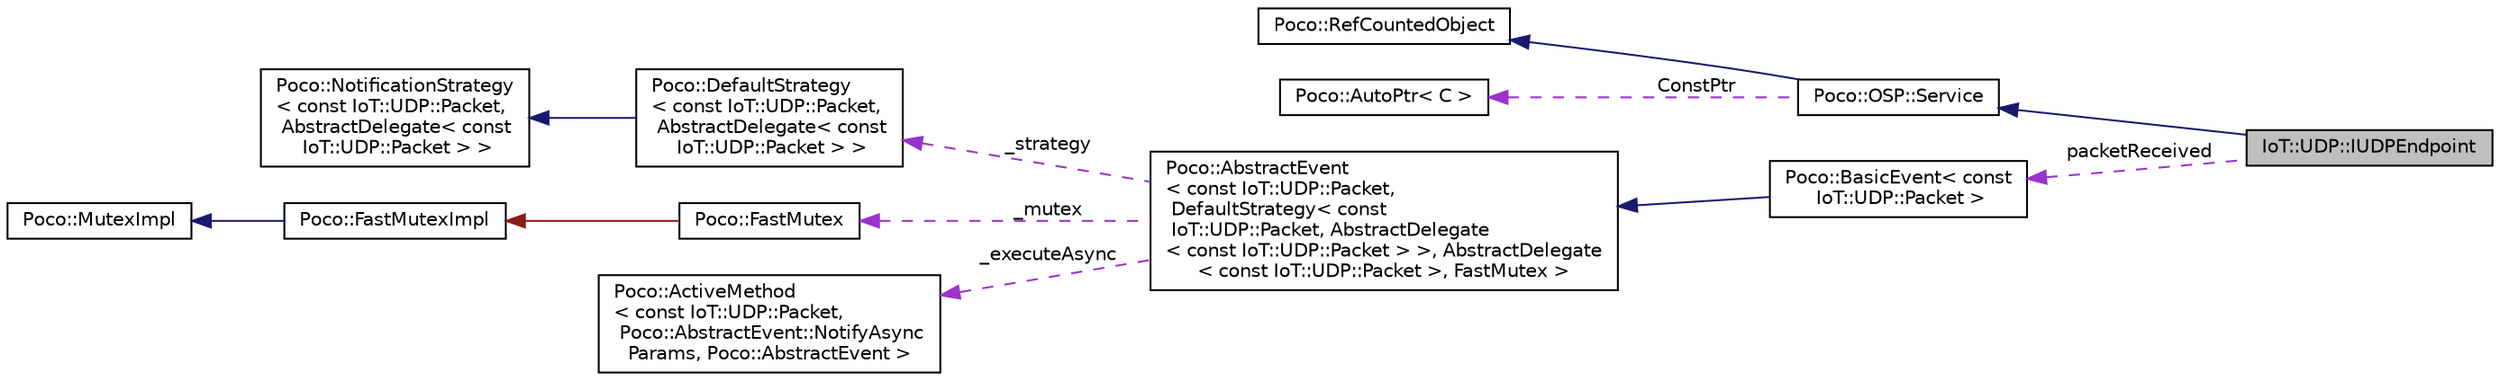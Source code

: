 digraph "IoT::UDP::IUDPEndpoint"
{
 // LATEX_PDF_SIZE
  edge [fontname="Helvetica",fontsize="10",labelfontname="Helvetica",labelfontsize="10"];
  node [fontname="Helvetica",fontsize="10",shape=record];
  rankdir="LR";
  Node1 [label="IoT::UDP::IUDPEndpoint",height=0.2,width=0.4,color="black", fillcolor="grey75", style="filled", fontcolor="black",tooltip="The UDPEndpoint is used to receive and send UDP packets."];
  Node2 -> Node1 [dir="back",color="midnightblue",fontsize="10",style="solid"];
  Node2 [label="Poco::OSP::Service",height=0.2,width=0.4,color="black", fillcolor="white", style="filled",URL="$classPoco_1_1OSP_1_1Service.html",tooltip=" "];
  Node3 -> Node2 [dir="back",color="midnightblue",fontsize="10",style="solid"];
  Node3 [label="Poco::RefCountedObject",height=0.2,width=0.4,color="black", fillcolor="white", style="filled",URL="$classPoco_1_1RefCountedObject.html",tooltip=" "];
  Node4 -> Node2 [dir="back",color="darkorchid3",fontsize="10",style="dashed",label=" ConstPtr" ];
  Node4 [label="Poco::AutoPtr\< C \>",height=0.2,width=0.4,color="black", fillcolor="white", style="filled",URL="$classPoco_1_1AutoPtr.html",tooltip=" "];
  Node5 -> Node1 [dir="back",color="darkorchid3",fontsize="10",style="dashed",label=" packetReceived" ];
  Node5 [label="Poco::BasicEvent\< const\l IoT::UDP::Packet \>",height=0.2,width=0.4,color="black", fillcolor="white", style="filled",URL="$classPoco_1_1BasicEvent.html",tooltip=" "];
  Node6 -> Node5 [dir="back",color="midnightblue",fontsize="10",style="solid"];
  Node6 [label="Poco::AbstractEvent\l\< const IoT::UDP::Packet,\l DefaultStrategy\< const\l IoT::UDP::Packet, AbstractDelegate\l\< const IoT::UDP::Packet \> \>, AbstractDelegate\l\< const IoT::UDP::Packet \>, FastMutex \>",height=0.2,width=0.4,color="black", fillcolor="white", style="filled",URL="$classPoco_1_1AbstractEvent.html",tooltip=" "];
  Node7 -> Node6 [dir="back",color="darkorchid3",fontsize="10",style="dashed",label=" _strategy" ];
  Node7 [label="Poco::DefaultStrategy\l\< const IoT::UDP::Packet,\l AbstractDelegate\< const\l IoT::UDP::Packet \> \>",height=0.2,width=0.4,color="black", fillcolor="white", style="filled",URL="$classPoco_1_1DefaultStrategy.html",tooltip=" "];
  Node8 -> Node7 [dir="back",color="midnightblue",fontsize="10",style="solid"];
  Node8 [label="Poco::NotificationStrategy\l\< const IoT::UDP::Packet,\l AbstractDelegate\< const\l IoT::UDP::Packet \> \>",height=0.2,width=0.4,color="black", fillcolor="white", style="filled",URL="$classPoco_1_1NotificationStrategy.html",tooltip=" "];
  Node9 -> Node6 [dir="back",color="darkorchid3",fontsize="10",style="dashed",label=" _mutex" ];
  Node9 [label="Poco::FastMutex",height=0.2,width=0.4,color="black", fillcolor="white", style="filled",URL="$classPoco_1_1FastMutex.html",tooltip=" "];
  Node10 -> Node9 [dir="back",color="firebrick4",fontsize="10",style="solid"];
  Node10 [label="Poco::FastMutexImpl",height=0.2,width=0.4,color="black", fillcolor="white", style="filled",URL="$classPoco_1_1FastMutexImpl.html",tooltip=" "];
  Node11 -> Node10 [dir="back",color="midnightblue",fontsize="10",style="solid"];
  Node11 [label="Poco::MutexImpl",height=0.2,width=0.4,color="black", fillcolor="white", style="filled",URL="$classPoco_1_1MutexImpl.html",tooltip=" "];
  Node12 -> Node6 [dir="back",color="darkorchid3",fontsize="10",style="dashed",label=" _executeAsync" ];
  Node12 [label="Poco::ActiveMethod\l\< const IoT::UDP::Packet,\l Poco::AbstractEvent::NotifyAsync\lParams, Poco::AbstractEvent \>",height=0.2,width=0.4,color="black", fillcolor="white", style="filled",URL="$classPoco_1_1ActiveMethod.html",tooltip=" "];
}
